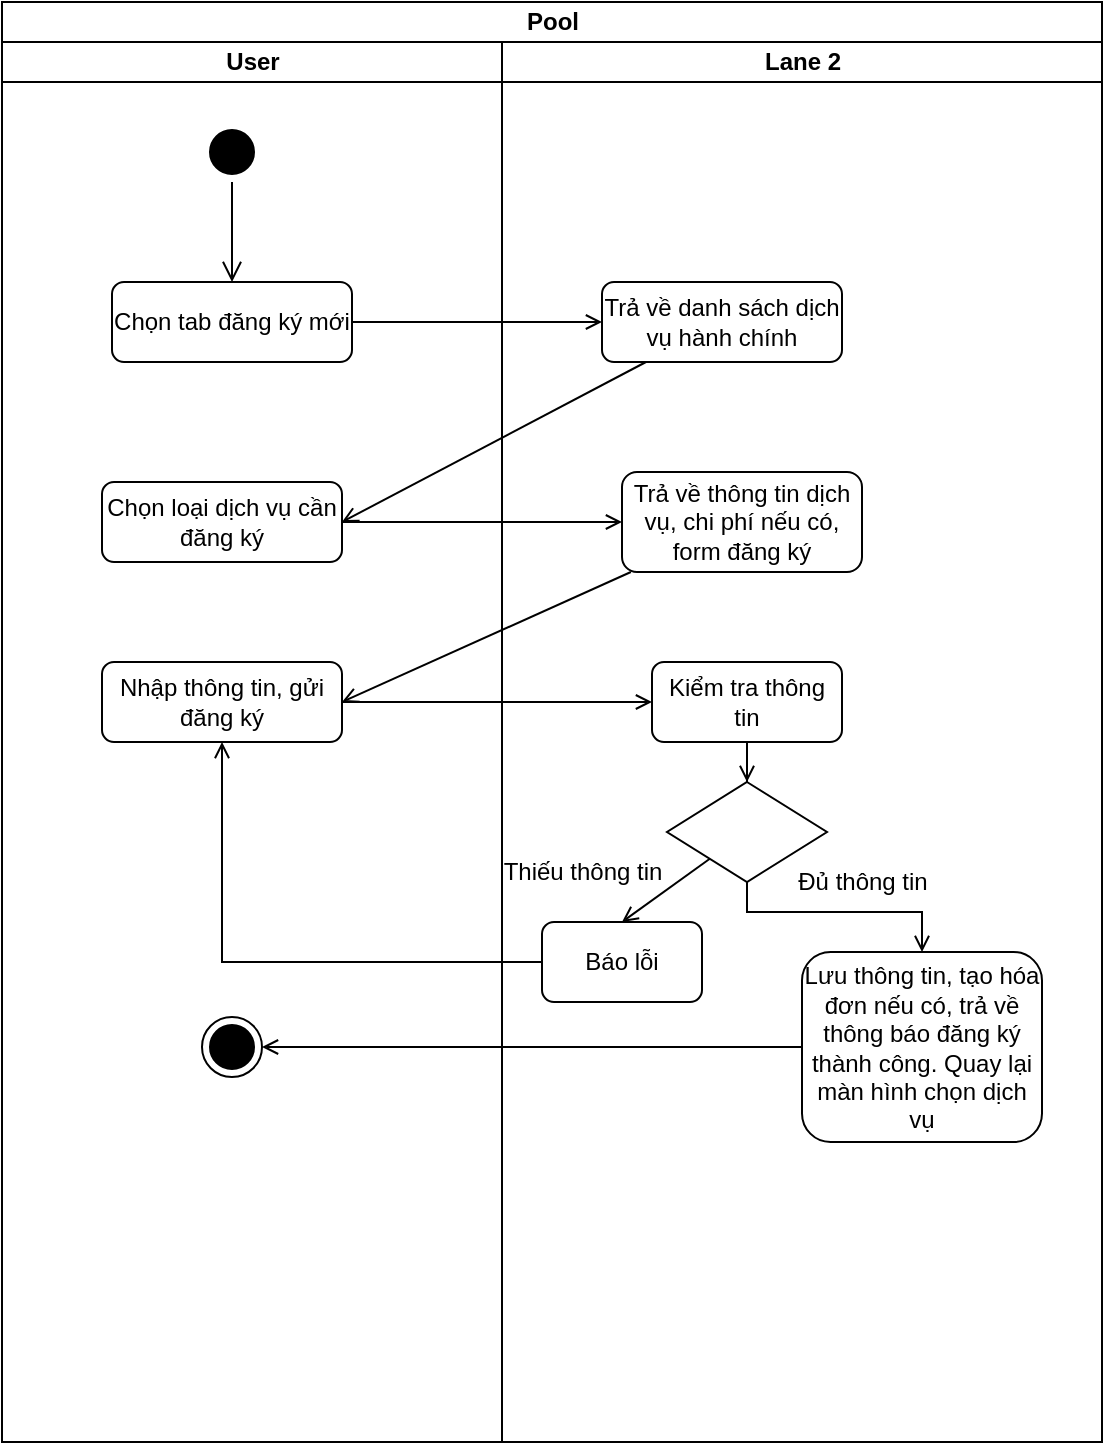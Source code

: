 <mxfile version="20.8.13" type="github">
  <diagram name="Page-1" id="HGys0ujm9egX_t3piUTb">
    <mxGraphModel dx="1050" dy="523" grid="1" gridSize="10" guides="1" tooltips="1" connect="1" arrows="1" fold="1" page="1" pageScale="1" pageWidth="827" pageHeight="1169" math="0" shadow="0">
      <root>
        <mxCell id="0" />
        <mxCell id="1" parent="0" />
        <mxCell id="Bfm5ouzrHzipLKYUxdTs-1" value="Pool" style="swimlane;childLayout=stackLayout;resizeParent=1;resizeParentMax=0;startSize=20;html=1;" vertex="1" parent="1">
          <mxGeometry x="220" y="50" width="550" height="720" as="geometry" />
        </mxCell>
        <mxCell id="Bfm5ouzrHzipLKYUxdTs-2" value="User" style="swimlane;startSize=20;html=1;" vertex="1" parent="Bfm5ouzrHzipLKYUxdTs-1">
          <mxGeometry y="20" width="250" height="700" as="geometry" />
        </mxCell>
        <mxCell id="Bfm5ouzrHzipLKYUxdTs-5" value="" style="ellipse;html=1;shape=startState;fillColor=#000000;strokeColor=#000000;" vertex="1" parent="Bfm5ouzrHzipLKYUxdTs-2">
          <mxGeometry x="100.0" y="40" width="30" height="30" as="geometry" />
        </mxCell>
        <mxCell id="Bfm5ouzrHzipLKYUxdTs-6" value="" style="edgeStyle=orthogonalEdgeStyle;html=1;verticalAlign=bottom;endArrow=open;endSize=8;strokeColor=#000000;rounded=0;entryX=0.5;entryY=0;entryDx=0;entryDy=0;" edge="1" source="Bfm5ouzrHzipLKYUxdTs-5" parent="Bfm5ouzrHzipLKYUxdTs-2" target="Bfm5ouzrHzipLKYUxdTs-11">
          <mxGeometry relative="1" as="geometry">
            <mxPoint x="115" y="100" as="targetPoint" />
          </mxGeometry>
        </mxCell>
        <mxCell id="Bfm5ouzrHzipLKYUxdTs-11" value="Chọn tab đăng ký mới" style="rounded=1;whiteSpace=wrap;html=1;strokeColor=#000000;" vertex="1" parent="Bfm5ouzrHzipLKYUxdTs-2">
          <mxGeometry x="55" y="120" width="120" height="40" as="geometry" />
        </mxCell>
        <mxCell id="Bfm5ouzrHzipLKYUxdTs-16" value="Chọn loại dịch vụ cần đăng ký" style="rounded=1;whiteSpace=wrap;html=1;strokeColor=#000000;" vertex="1" parent="Bfm5ouzrHzipLKYUxdTs-2">
          <mxGeometry x="50" y="220" width="120" height="40" as="geometry" />
        </mxCell>
        <mxCell id="Bfm5ouzrHzipLKYUxdTs-20" value="Nhập thông tin, gửi đăng ký" style="rounded=1;whiteSpace=wrap;html=1;strokeColor=#000000;" vertex="1" parent="Bfm5ouzrHzipLKYUxdTs-2">
          <mxGeometry x="50" y="310" width="120" height="40" as="geometry" />
        </mxCell>
        <mxCell id="Bfm5ouzrHzipLKYUxdTs-37" value="" style="ellipse;html=1;shape=endState;fillColor=#000000;strokeColor=#000000;" vertex="1" parent="Bfm5ouzrHzipLKYUxdTs-2">
          <mxGeometry x="100" y="487.5" width="30" height="30" as="geometry" />
        </mxCell>
        <mxCell id="Bfm5ouzrHzipLKYUxdTs-14" style="rounded=0;orthogonalLoop=1;jettySize=auto;html=1;entryX=0;entryY=0.5;entryDx=0;entryDy=0;strokeColor=#000000;endArrow=open;endFill=0;" edge="1" parent="Bfm5ouzrHzipLKYUxdTs-1" source="Bfm5ouzrHzipLKYUxdTs-11" target="Bfm5ouzrHzipLKYUxdTs-13">
          <mxGeometry relative="1" as="geometry" />
        </mxCell>
        <mxCell id="Bfm5ouzrHzipLKYUxdTs-15" style="rounded=0;orthogonalLoop=1;jettySize=auto;html=1;strokeColor=#000000;endArrow=open;endFill=0;entryX=1;entryY=0.5;entryDx=0;entryDy=0;" edge="1" parent="Bfm5ouzrHzipLKYUxdTs-1" source="Bfm5ouzrHzipLKYUxdTs-13" target="Bfm5ouzrHzipLKYUxdTs-16">
          <mxGeometry relative="1" as="geometry">
            <mxPoint x="340.0" y="340" as="targetPoint" />
          </mxGeometry>
        </mxCell>
        <mxCell id="Bfm5ouzrHzipLKYUxdTs-18" style="rounded=0;orthogonalLoop=1;jettySize=auto;html=1;entryX=0;entryY=0.5;entryDx=0;entryDy=0;strokeColor=#000000;endArrow=open;endFill=0;" edge="1" parent="Bfm5ouzrHzipLKYUxdTs-1" source="Bfm5ouzrHzipLKYUxdTs-16" target="Bfm5ouzrHzipLKYUxdTs-17">
          <mxGeometry relative="1" as="geometry" />
        </mxCell>
        <mxCell id="Bfm5ouzrHzipLKYUxdTs-19" style="rounded=0;orthogonalLoop=1;jettySize=auto;html=1;strokeColor=#000000;endArrow=open;endFill=0;entryX=1;entryY=0.5;entryDx=0;entryDy=0;" edge="1" parent="Bfm5ouzrHzipLKYUxdTs-1" source="Bfm5ouzrHzipLKYUxdTs-17" target="Bfm5ouzrHzipLKYUxdTs-20">
          <mxGeometry relative="1" as="geometry">
            <mxPoint x="335.0" y="360" as="targetPoint" />
          </mxGeometry>
        </mxCell>
        <mxCell id="Bfm5ouzrHzipLKYUxdTs-25" style="rounded=0;orthogonalLoop=1;jettySize=auto;html=1;entryX=0;entryY=0.5;entryDx=0;entryDy=0;strokeColor=#000000;endArrow=open;endFill=0;" edge="1" parent="Bfm5ouzrHzipLKYUxdTs-1" source="Bfm5ouzrHzipLKYUxdTs-20" target="Bfm5ouzrHzipLKYUxdTs-23">
          <mxGeometry relative="1" as="geometry" />
        </mxCell>
        <mxCell id="Bfm5ouzrHzipLKYUxdTs-3" value="Lane 2" style="swimlane;startSize=20;html=1;" vertex="1" parent="Bfm5ouzrHzipLKYUxdTs-1">
          <mxGeometry x="250" y="20" width="300" height="700" as="geometry" />
        </mxCell>
        <mxCell id="Bfm5ouzrHzipLKYUxdTs-13" value="Trả về danh sách dịch vụ hành chính" style="rounded=1;whiteSpace=wrap;html=1;strokeColor=#000000;" vertex="1" parent="Bfm5ouzrHzipLKYUxdTs-3">
          <mxGeometry x="50" y="120" width="120" height="40" as="geometry" />
        </mxCell>
        <mxCell id="Bfm5ouzrHzipLKYUxdTs-17" value="Trả về thông tin dịch vụ, chi phí nếu có, form đăng ký" style="rounded=1;whiteSpace=wrap;html=1;strokeColor=#000000;" vertex="1" parent="Bfm5ouzrHzipLKYUxdTs-3">
          <mxGeometry x="60" y="215" width="120" height="50" as="geometry" />
        </mxCell>
        <mxCell id="Bfm5ouzrHzipLKYUxdTs-30" style="rounded=0;orthogonalLoop=1;jettySize=auto;html=1;entryX=0.5;entryY=0;entryDx=0;entryDy=0;strokeColor=#000000;endArrow=open;endFill=0;" edge="1" parent="Bfm5ouzrHzipLKYUxdTs-3" source="Bfm5ouzrHzipLKYUxdTs-21" target="Bfm5ouzrHzipLKYUxdTs-26">
          <mxGeometry relative="1" as="geometry" />
        </mxCell>
        <mxCell id="Bfm5ouzrHzipLKYUxdTs-31" style="edgeStyle=orthogonalEdgeStyle;rounded=0;orthogonalLoop=1;jettySize=auto;html=1;entryX=0.5;entryY=0;entryDx=0;entryDy=0;strokeColor=#000000;endArrow=open;endFill=0;" edge="1" parent="Bfm5ouzrHzipLKYUxdTs-3" source="Bfm5ouzrHzipLKYUxdTs-21" target="Bfm5ouzrHzipLKYUxdTs-36">
          <mxGeometry relative="1" as="geometry">
            <mxPoint x="205.62" y="453" as="targetPoint" />
            <Array as="points">
              <mxPoint x="123" y="435" />
              <mxPoint x="210" y="435" />
            </Array>
          </mxGeometry>
        </mxCell>
        <mxCell id="Bfm5ouzrHzipLKYUxdTs-21" value="" style="rhombus;whiteSpace=wrap;html=1;strokeColor=#000000;" vertex="1" parent="Bfm5ouzrHzipLKYUxdTs-3">
          <mxGeometry x="82.5" y="370" width="80" height="50" as="geometry" />
        </mxCell>
        <mxCell id="Bfm5ouzrHzipLKYUxdTs-24" style="edgeStyle=orthogonalEdgeStyle;rounded=0;orthogonalLoop=1;jettySize=auto;html=1;strokeColor=#000000;endArrow=open;endFill=0;" edge="1" parent="Bfm5ouzrHzipLKYUxdTs-3" source="Bfm5ouzrHzipLKYUxdTs-23" target="Bfm5ouzrHzipLKYUxdTs-21">
          <mxGeometry relative="1" as="geometry" />
        </mxCell>
        <mxCell id="Bfm5ouzrHzipLKYUxdTs-23" value="Kiểm tra thông tin" style="rounded=1;whiteSpace=wrap;html=1;strokeColor=#000000;" vertex="1" parent="Bfm5ouzrHzipLKYUxdTs-3">
          <mxGeometry x="75" y="310" width="95" height="40" as="geometry" />
        </mxCell>
        <mxCell id="Bfm5ouzrHzipLKYUxdTs-26" value="Báo lỗi" style="rounded=1;whiteSpace=wrap;html=1;strokeColor=#000000;" vertex="1" parent="Bfm5ouzrHzipLKYUxdTs-3">
          <mxGeometry x="20" y="440" width="80" height="40" as="geometry" />
        </mxCell>
        <mxCell id="Bfm5ouzrHzipLKYUxdTs-36" value="Lưu thông tin, tạo hóa đơn nếu có, trả về thông báo đăng ký thành công. Quay lại màn hình chọn dịch vụ" style="rounded=1;whiteSpace=wrap;html=1;strokeColor=#000000;" vertex="1" parent="Bfm5ouzrHzipLKYUxdTs-3">
          <mxGeometry x="150" y="455" width="120" height="95" as="geometry" />
        </mxCell>
        <mxCell id="Bfm5ouzrHzipLKYUxdTs-41" value="Thiếu thông tin" style="text;html=1;align=center;verticalAlign=middle;resizable=0;points=[];autosize=1;strokeColor=none;fillColor=none;" vertex="1" parent="Bfm5ouzrHzipLKYUxdTs-3">
          <mxGeometry x="-10" y="400" width="100" height="30" as="geometry" />
        </mxCell>
        <mxCell id="Bfm5ouzrHzipLKYUxdTs-38" style="edgeStyle=orthogonalEdgeStyle;rounded=0;orthogonalLoop=1;jettySize=auto;html=1;entryX=1;entryY=0.5;entryDx=0;entryDy=0;strokeColor=#000000;endArrow=open;endFill=0;" edge="1" parent="Bfm5ouzrHzipLKYUxdTs-1" source="Bfm5ouzrHzipLKYUxdTs-36" target="Bfm5ouzrHzipLKYUxdTs-37">
          <mxGeometry relative="1" as="geometry" />
        </mxCell>
        <mxCell id="Bfm5ouzrHzipLKYUxdTs-40" style="edgeStyle=orthogonalEdgeStyle;rounded=0;orthogonalLoop=1;jettySize=auto;html=1;entryX=0.5;entryY=1;entryDx=0;entryDy=0;strokeColor=#000000;endArrow=open;endFill=0;" edge="1" parent="Bfm5ouzrHzipLKYUxdTs-1" source="Bfm5ouzrHzipLKYUxdTs-26" target="Bfm5ouzrHzipLKYUxdTs-20">
          <mxGeometry relative="1" as="geometry" />
        </mxCell>
        <mxCell id="Bfm5ouzrHzipLKYUxdTs-42" value="Đủ thông tin" style="text;html=1;align=center;verticalAlign=middle;resizable=0;points=[];autosize=1;strokeColor=none;fillColor=none;" vertex="1" parent="1">
          <mxGeometry x="605" y="475" width="90" height="30" as="geometry" />
        </mxCell>
      </root>
    </mxGraphModel>
  </diagram>
</mxfile>
